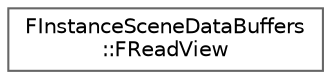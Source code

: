 digraph "Graphical Class Hierarchy"
{
 // INTERACTIVE_SVG=YES
 // LATEX_PDF_SIZE
  bgcolor="transparent";
  edge [fontname=Helvetica,fontsize=10,labelfontname=Helvetica,labelfontsize=10];
  node [fontname=Helvetica,fontsize=10,shape=box,height=0.2,width=0.4];
  rankdir="LR";
  Node0 [id="Node000000",label="FInstanceSceneDataBuffers\l::FReadView",height=0.2,width=0.4,color="grey40", fillcolor="white", style="filled",URL="$dc/de4/structFInstanceSceneDataBuffers_1_1FReadView.html",tooltip=" "];
}
